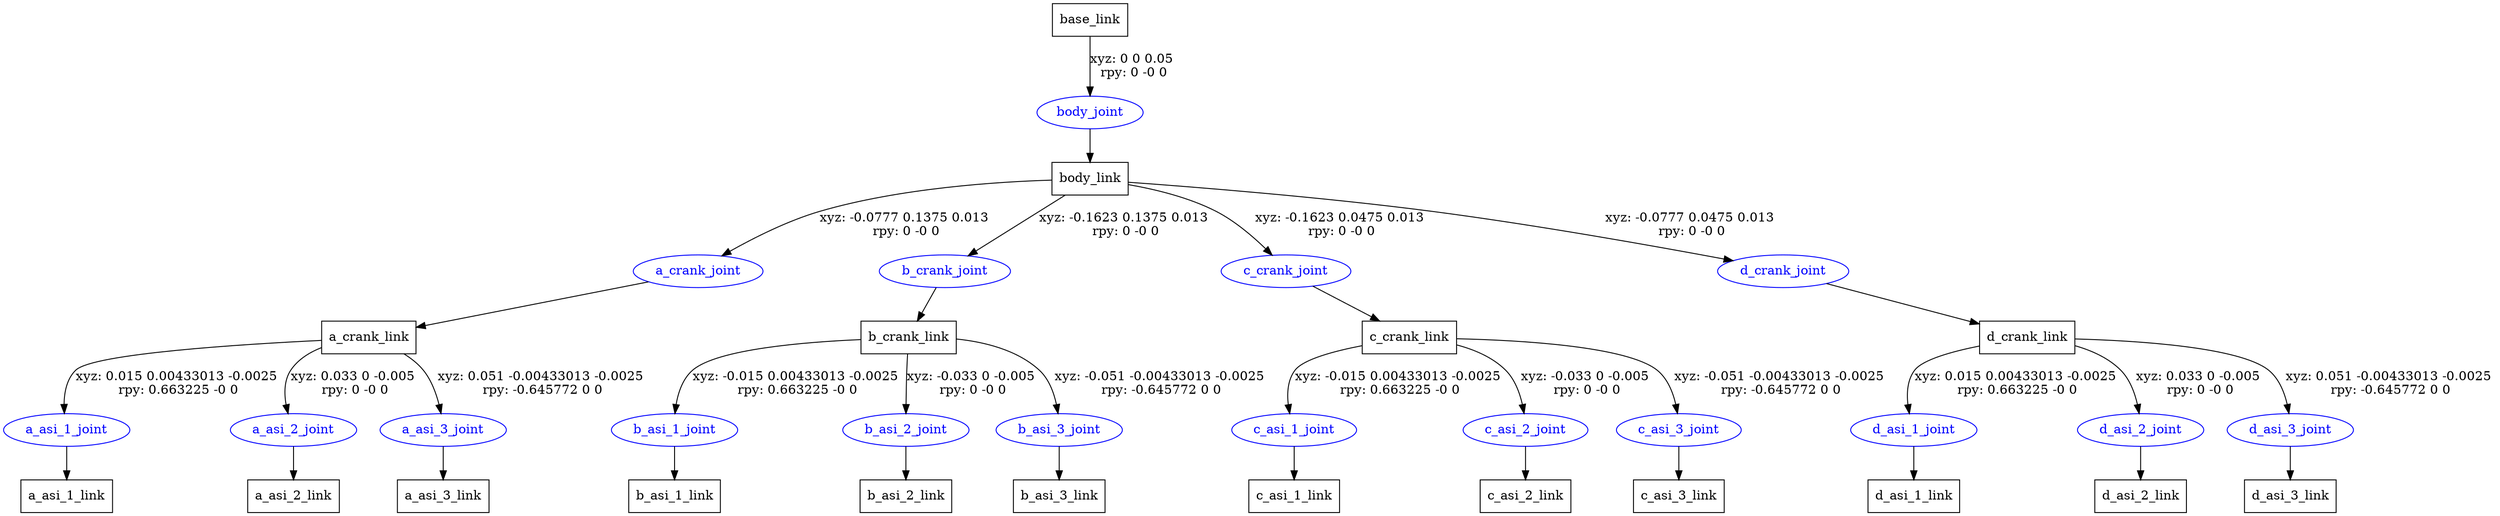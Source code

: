 digraph G {
node [shape=box];
"base_link" [label="base_link"];
"body_link" [label="body_link"];
"a_crank_link" [label="a_crank_link"];
"a_asi_1_link" [label="a_asi_1_link"];
"a_asi_2_link" [label="a_asi_2_link"];
"a_asi_3_link" [label="a_asi_3_link"];
"b_crank_link" [label="b_crank_link"];
"b_asi_1_link" [label="b_asi_1_link"];
"b_asi_2_link" [label="b_asi_2_link"];
"b_asi_3_link" [label="b_asi_3_link"];
"c_crank_link" [label="c_crank_link"];
"c_asi_1_link" [label="c_asi_1_link"];
"c_asi_2_link" [label="c_asi_2_link"];
"c_asi_3_link" [label="c_asi_3_link"];
"d_crank_link" [label="d_crank_link"];
"d_asi_1_link" [label="d_asi_1_link"];
"d_asi_2_link" [label="d_asi_2_link"];
"d_asi_3_link" [label="d_asi_3_link"];
node [shape=ellipse, color=blue, fontcolor=blue];
"base_link" -> "body_joint" [label="xyz: 0 0 0.05 \nrpy: 0 -0 0"]
"body_joint" -> "body_link"
"body_link" -> "a_crank_joint" [label="xyz: -0.0777 0.1375 0.013 \nrpy: 0 -0 0"]
"a_crank_joint" -> "a_crank_link"
"a_crank_link" -> "a_asi_1_joint" [label="xyz: 0.015 0.00433013 -0.0025 \nrpy: 0.663225 -0 0"]
"a_asi_1_joint" -> "a_asi_1_link"
"a_crank_link" -> "a_asi_2_joint" [label="xyz: 0.033 0 -0.005 \nrpy: 0 -0 0"]
"a_asi_2_joint" -> "a_asi_2_link"
"a_crank_link" -> "a_asi_3_joint" [label="xyz: 0.051 -0.00433013 -0.0025 \nrpy: -0.645772 0 0"]
"a_asi_3_joint" -> "a_asi_3_link"
"body_link" -> "b_crank_joint" [label="xyz: -0.1623 0.1375 0.013 \nrpy: 0 -0 0"]
"b_crank_joint" -> "b_crank_link"
"b_crank_link" -> "b_asi_1_joint" [label="xyz: -0.015 0.00433013 -0.0025 \nrpy: 0.663225 -0 0"]
"b_asi_1_joint" -> "b_asi_1_link"
"b_crank_link" -> "b_asi_2_joint" [label="xyz: -0.033 0 -0.005 \nrpy: 0 -0 0"]
"b_asi_2_joint" -> "b_asi_2_link"
"b_crank_link" -> "b_asi_3_joint" [label="xyz: -0.051 -0.00433013 -0.0025 \nrpy: -0.645772 0 0"]
"b_asi_3_joint" -> "b_asi_3_link"
"body_link" -> "c_crank_joint" [label="xyz: -0.1623 0.0475 0.013 \nrpy: 0 -0 0"]
"c_crank_joint" -> "c_crank_link"
"c_crank_link" -> "c_asi_1_joint" [label="xyz: -0.015 0.00433013 -0.0025 \nrpy: 0.663225 -0 0"]
"c_asi_1_joint" -> "c_asi_1_link"
"c_crank_link" -> "c_asi_2_joint" [label="xyz: -0.033 0 -0.005 \nrpy: 0 -0 0"]
"c_asi_2_joint" -> "c_asi_2_link"
"c_crank_link" -> "c_asi_3_joint" [label="xyz: -0.051 -0.00433013 -0.0025 \nrpy: -0.645772 0 0"]
"c_asi_3_joint" -> "c_asi_3_link"
"body_link" -> "d_crank_joint" [label="xyz: -0.0777 0.0475 0.013 \nrpy: 0 -0 0"]
"d_crank_joint" -> "d_crank_link"
"d_crank_link" -> "d_asi_1_joint" [label="xyz: 0.015 0.00433013 -0.0025 \nrpy: 0.663225 -0 0"]
"d_asi_1_joint" -> "d_asi_1_link"
"d_crank_link" -> "d_asi_2_joint" [label="xyz: 0.033 0 -0.005 \nrpy: 0 -0 0"]
"d_asi_2_joint" -> "d_asi_2_link"
"d_crank_link" -> "d_asi_3_joint" [label="xyz: 0.051 -0.00433013 -0.0025 \nrpy: -0.645772 0 0"]
"d_asi_3_joint" -> "d_asi_3_link"
}
